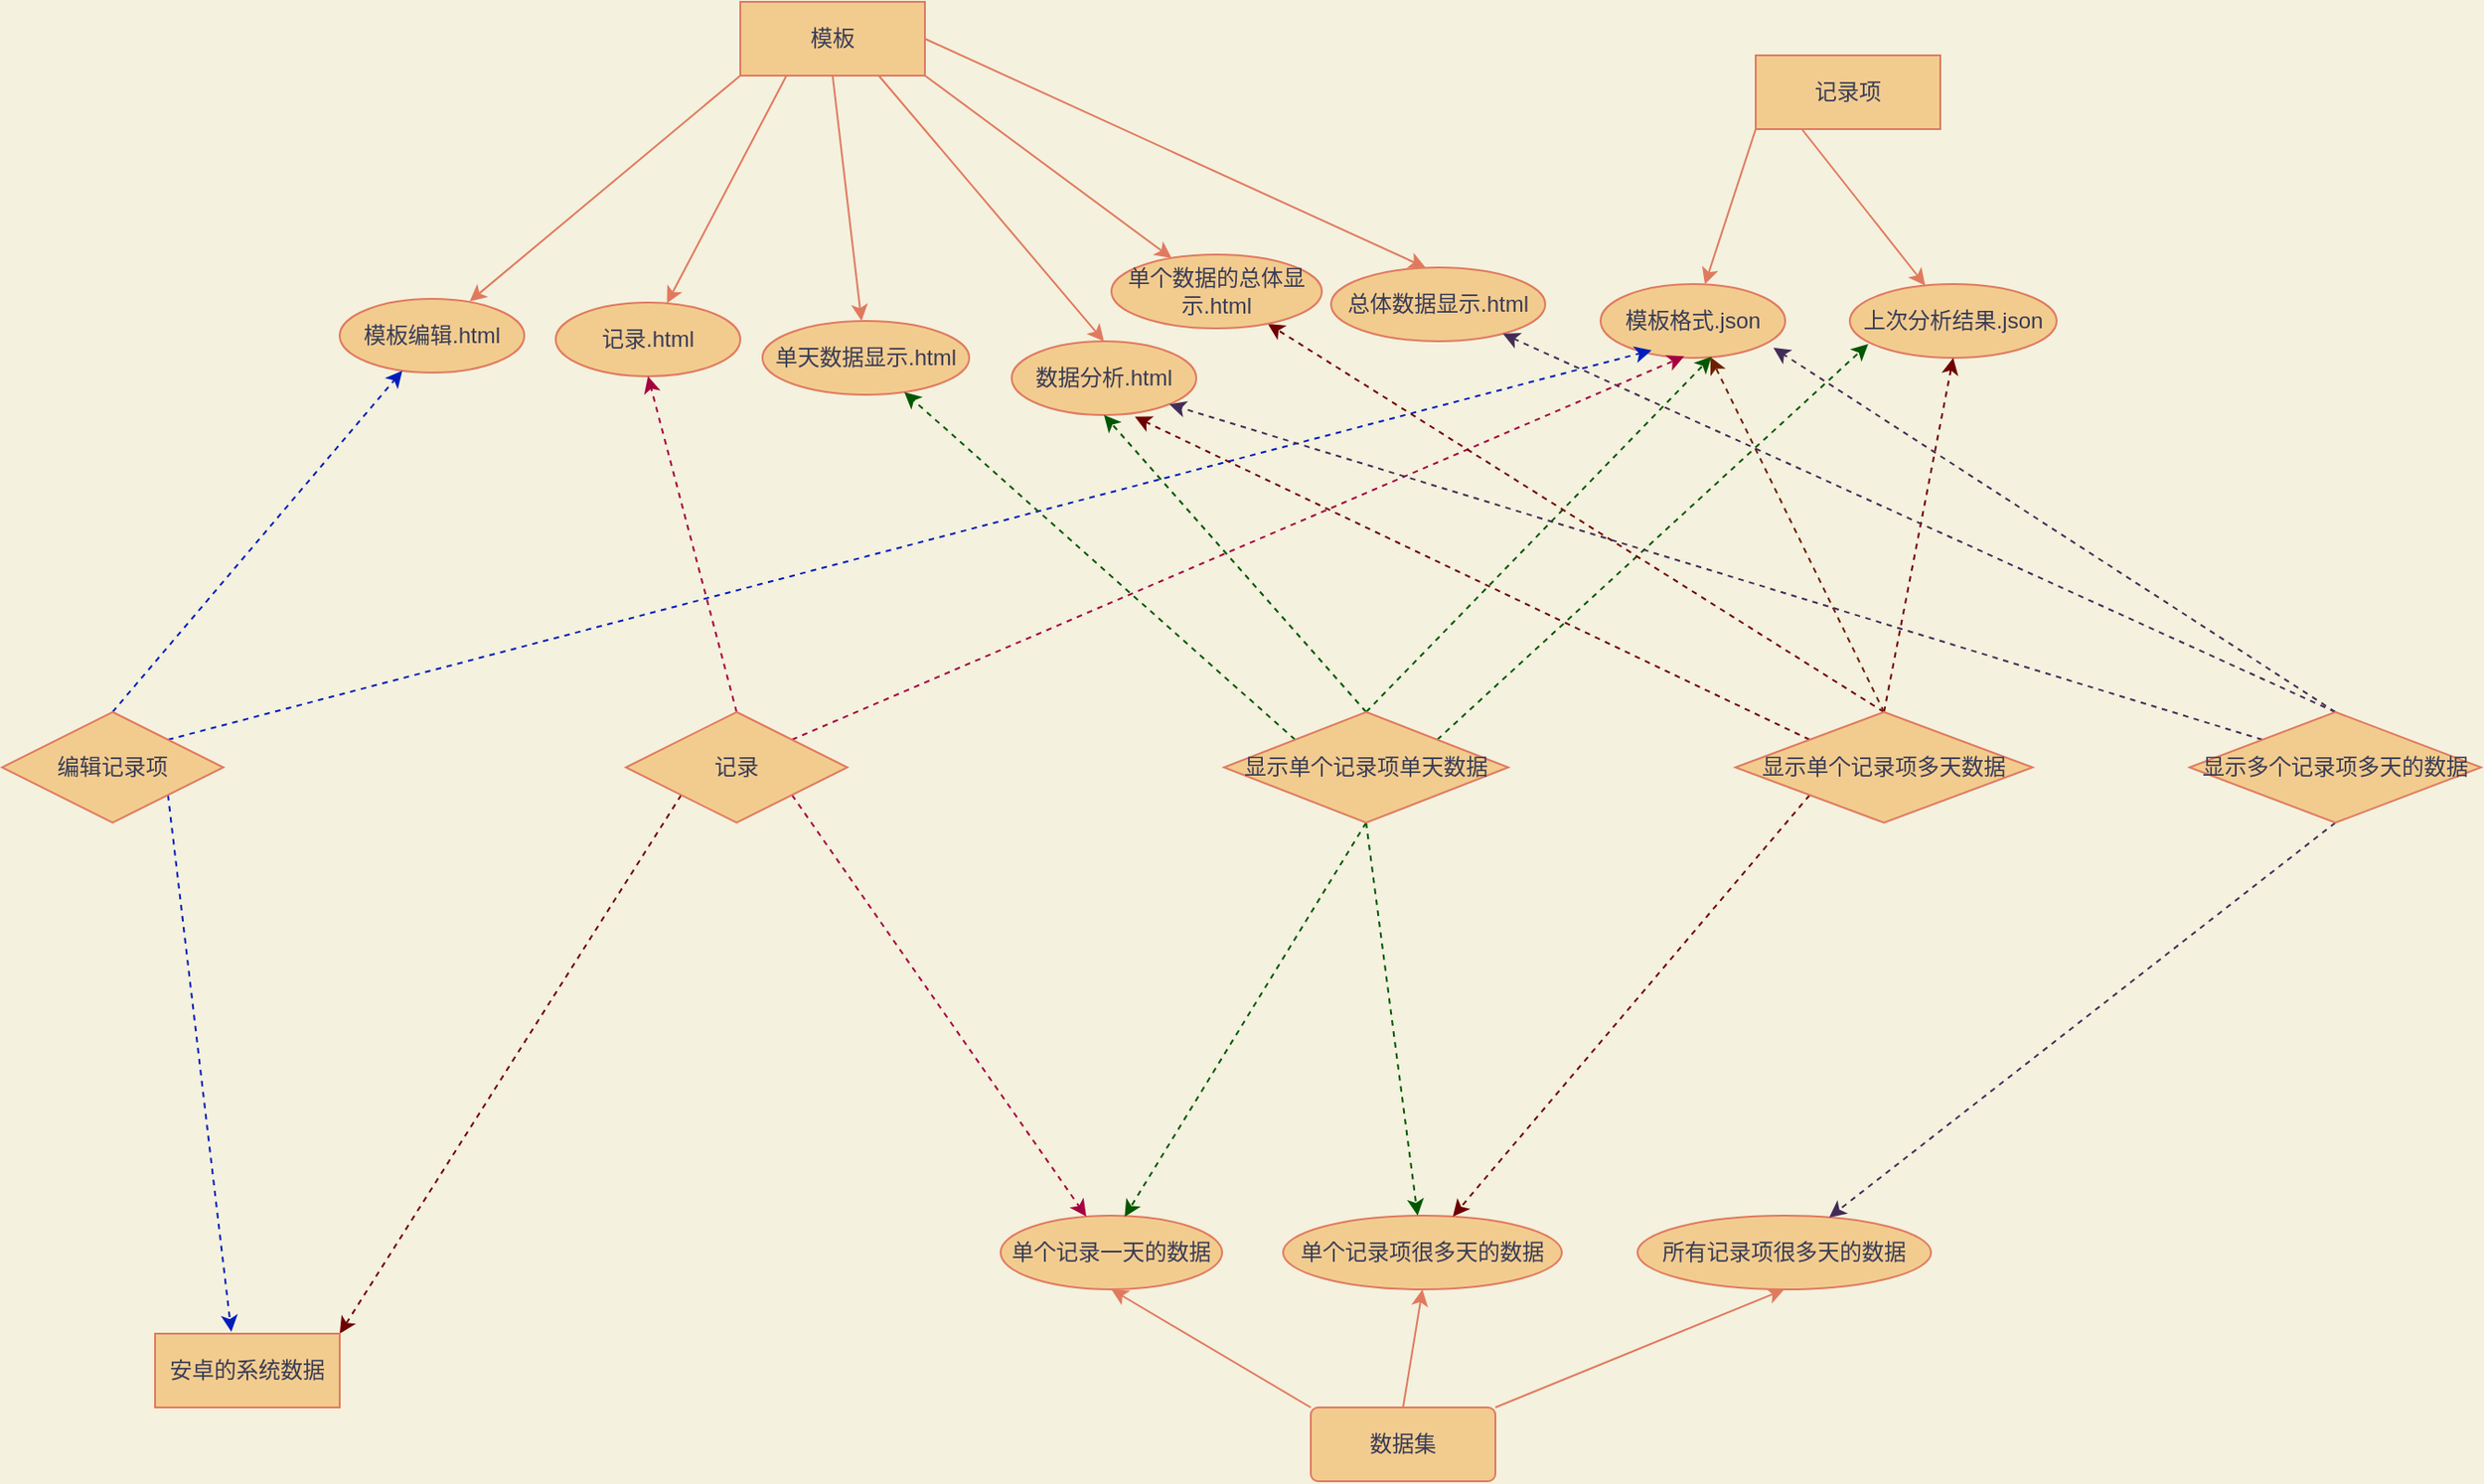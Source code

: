 <mxfile version="13.9.9" type="device"><diagram id="exTjilfBtq1SMOQJMK-v" name="第 1 页"><mxGraphModel dx="1203" dy="1312" grid="0" gridSize="10" guides="1" tooltips="1" connect="1" arrows="1" fold="1" page="0" pageScale="1" pageWidth="827" pageHeight="1169" background="#F4F1DE" math="0" shadow="0"><root><mxCell id="0"/><mxCell id="1" parent="0"/><mxCell id="vbub4yWCvqMmQxIefjcv-10" style="rounded=1;sketch=0;orthogonalLoop=1;jettySize=auto;html=1;exitX=0;exitY=1;exitDx=0;exitDy=0;entryX=0.704;entryY=0.035;entryDx=0;entryDy=0;entryPerimeter=0;strokeColor=#E07A5F;fillColor=#F2CC8F;fontColor=#393C56;" parent="1" source="vbub4yWCvqMmQxIefjcv-1" target="vbub4yWCvqMmQxIefjcv-2" edge="1"><mxGeometry relative="1" as="geometry"/></mxCell><mxCell id="vbub4yWCvqMmQxIefjcv-11" style="edgeStyle=none;rounded=1;sketch=0;orthogonalLoop=1;jettySize=auto;html=1;exitX=0.25;exitY=1;exitDx=0;exitDy=0;strokeColor=#E07A5F;fillColor=#F2CC8F;fontColor=#393C56;" parent="1" source="vbub4yWCvqMmQxIefjcv-1" target="vbub4yWCvqMmQxIefjcv-4" edge="1"><mxGeometry relative="1" as="geometry"/></mxCell><mxCell id="vbub4yWCvqMmQxIefjcv-12" style="edgeStyle=none;rounded=1;sketch=0;orthogonalLoop=1;jettySize=auto;html=1;exitX=0.5;exitY=1;exitDx=0;exitDy=0;strokeColor=#E07A5F;fillColor=#F2CC8F;fontColor=#393C56;" parent="1" source="vbub4yWCvqMmQxIefjcv-1" target="vbub4yWCvqMmQxIefjcv-5" edge="1"><mxGeometry relative="1" as="geometry"/></mxCell><mxCell id="vbub4yWCvqMmQxIefjcv-19" style="edgeStyle=none;rounded=1;sketch=0;orthogonalLoop=1;jettySize=auto;html=1;exitX=0.75;exitY=1;exitDx=0;exitDy=0;entryX=0.5;entryY=0;entryDx=0;entryDy=0;strokeColor=#E07A5F;fillColor=#F2CC8F;fontColor=#393C56;" parent="1" source="vbub4yWCvqMmQxIefjcv-1" target="vbub4yWCvqMmQxIefjcv-17" edge="1"><mxGeometry relative="1" as="geometry"/></mxCell><mxCell id="vbub4yWCvqMmQxIefjcv-20" style="edgeStyle=none;rounded=1;sketch=0;orthogonalLoop=1;jettySize=auto;html=1;exitX=1;exitY=0.5;exitDx=0;exitDy=0;entryX=0.441;entryY=0.001;entryDx=0;entryDy=0;entryPerimeter=0;strokeColor=#E07A5F;fillColor=#F2CC8F;fontColor=#393C56;" parent="1" source="vbub4yWCvqMmQxIefjcv-1" target="vbub4yWCvqMmQxIefjcv-15" edge="1"><mxGeometry relative="1" as="geometry"/></mxCell><mxCell id="vbub4yWCvqMmQxIefjcv-55" style="edgeStyle=none;rounded=1;sketch=0;orthogonalLoop=1;jettySize=auto;html=1;exitX=1;exitY=1;exitDx=0;exitDy=0;strokeColor=#E07A5F;fillColor=#F2CC8F;fontColor=#393C56;" parent="1" source="vbub4yWCvqMmQxIefjcv-1" target="vbub4yWCvqMmQxIefjcv-54" edge="1"><mxGeometry relative="1" as="geometry"/></mxCell><mxCell id="vbub4yWCvqMmQxIefjcv-1" value="模板" style="whiteSpace=wrap;html=1;align=center;rounded=0;sketch=0;strokeColor=#E07A5F;fillColor=#F2CC8F;fontColor=#393C56;" parent="1" vertex="1"><mxGeometry x="215" y="-727" width="100" height="40" as="geometry"/></mxCell><mxCell id="vbub4yWCvqMmQxIefjcv-2" value="模板编辑.html" style="ellipse;whiteSpace=wrap;html=1;align=center;rounded=0;sketch=0;strokeColor=#E07A5F;fillColor=#F2CC8F;fontColor=#393C56;" parent="1" vertex="1"><mxGeometry x="-2" y="-566" width="100" height="40" as="geometry"/></mxCell><mxCell id="vbub4yWCvqMmQxIefjcv-4" value="记录.html" style="ellipse;whiteSpace=wrap;html=1;align=center;rounded=0;sketch=0;strokeColor=#E07A5F;fillColor=#F2CC8F;fontColor=#393C56;" parent="1" vertex="1"><mxGeometry x="115" y="-564" width="100" height="40" as="geometry"/></mxCell><mxCell id="vbub4yWCvqMmQxIefjcv-5" value="单天数据显示.html" style="ellipse;whiteSpace=wrap;html=1;align=center;rounded=0;sketch=0;strokeColor=#E07A5F;fillColor=#F2CC8F;fontColor=#393C56;" parent="1" vertex="1"><mxGeometry x="227" y="-554" width="112" height="40" as="geometry"/></mxCell><mxCell id="vbub4yWCvqMmQxIefjcv-13" style="edgeStyle=none;rounded=1;sketch=0;orthogonalLoop=1;jettySize=auto;html=1;exitX=0;exitY=1;exitDx=0;exitDy=0;strokeColor=#E07A5F;fillColor=#F2CC8F;fontColor=#393C56;" parent="1" source="vbub4yWCvqMmQxIefjcv-6" target="vbub4yWCvqMmQxIefjcv-7" edge="1"><mxGeometry relative="1" as="geometry"/></mxCell><mxCell id="vbub4yWCvqMmQxIefjcv-14" style="edgeStyle=none;rounded=1;sketch=0;orthogonalLoop=1;jettySize=auto;html=1;exitX=0.25;exitY=1;exitDx=0;exitDy=0;strokeColor=#E07A5F;fillColor=#F2CC8F;fontColor=#393C56;" parent="1" source="vbub4yWCvqMmQxIefjcv-6" target="vbub4yWCvqMmQxIefjcv-9" edge="1"><mxGeometry relative="1" as="geometry"/></mxCell><mxCell id="vbub4yWCvqMmQxIefjcv-6" value="记录项" style="whiteSpace=wrap;html=1;align=center;rounded=0;sketch=0;strokeColor=#E07A5F;fillColor=#F2CC8F;fontColor=#393C56;" parent="1" vertex="1"><mxGeometry x="765" y="-698" width="100" height="40" as="geometry"/></mxCell><mxCell id="vbub4yWCvqMmQxIefjcv-7" value="模板格式.json" style="ellipse;whiteSpace=wrap;html=1;align=center;rounded=0;sketch=0;strokeColor=#E07A5F;fillColor=#F2CC8F;fontColor=#393C56;" parent="1" vertex="1"><mxGeometry x="681" y="-574" width="100" height="40" as="geometry"/></mxCell><mxCell id="vbub4yWCvqMmQxIefjcv-9" value="上次分析结果.json" style="ellipse;whiteSpace=wrap;html=1;align=center;rounded=0;sketch=0;strokeColor=#E07A5F;fillColor=#F2CC8F;fontColor=#393C56;" parent="1" vertex="1"><mxGeometry x="816" y="-574" width="112" height="40" as="geometry"/></mxCell><mxCell id="vbub4yWCvqMmQxIefjcv-15" value="总体数据显示.html" style="ellipse;whiteSpace=wrap;html=1;align=center;rounded=0;sketch=0;strokeColor=#E07A5F;fillColor=#F2CC8F;fontColor=#393C56;" parent="1" vertex="1"><mxGeometry x="535" y="-583" width="116" height="40" as="geometry"/></mxCell><mxCell id="vbub4yWCvqMmQxIefjcv-17" value="数据分析.html" style="ellipse;whiteSpace=wrap;html=1;align=center;rounded=0;sketch=0;strokeColor=#E07A5F;fillColor=#F2CC8F;fontColor=#393C56;" parent="1" vertex="1"><mxGeometry x="362" y="-543" width="100" height="40" as="geometry"/></mxCell><mxCell id="vbub4yWCvqMmQxIefjcv-25" style="edgeStyle=none;rounded=1;sketch=0;orthogonalLoop=1;jettySize=auto;html=1;exitX=0;exitY=0;exitDx=0;exitDy=0;entryX=0.5;entryY=1;entryDx=0;entryDy=0;strokeColor=#E07A5F;fillColor=#F2CC8F;fontColor=#393C56;" parent="1" source="vbub4yWCvqMmQxIefjcv-21" target="vbub4yWCvqMmQxIefjcv-22" edge="1"><mxGeometry relative="1" as="geometry"/></mxCell><mxCell id="vbub4yWCvqMmQxIefjcv-26" style="edgeStyle=none;rounded=1;sketch=0;orthogonalLoop=1;jettySize=auto;html=1;exitX=0.5;exitY=0;exitDx=0;exitDy=0;entryX=0.5;entryY=1;entryDx=0;entryDy=0;strokeColor=#E07A5F;fillColor=#F2CC8F;fontColor=#393C56;" parent="1" source="vbub4yWCvqMmQxIefjcv-21" target="vbub4yWCvqMmQxIefjcv-23" edge="1"><mxGeometry relative="1" as="geometry"/></mxCell><mxCell id="vbub4yWCvqMmQxIefjcv-27" style="edgeStyle=none;rounded=1;sketch=0;orthogonalLoop=1;jettySize=auto;html=1;exitX=1;exitY=0;exitDx=0;exitDy=0;entryX=0.5;entryY=1;entryDx=0;entryDy=0;strokeColor=#E07A5F;fillColor=#F2CC8F;fontColor=#393C56;" parent="1" source="vbub4yWCvqMmQxIefjcv-21" target="vbub4yWCvqMmQxIefjcv-24" edge="1"><mxGeometry relative="1" as="geometry"/></mxCell><mxCell id="vbub4yWCvqMmQxIefjcv-21" value="数据集" style="rounded=1;arcSize=10;whiteSpace=wrap;html=1;align=center;sketch=0;strokeColor=#E07A5F;fillColor=#F2CC8F;fontColor=#393C56;" parent="1" vertex="1"><mxGeometry x="524" y="35" width="100" height="40" as="geometry"/></mxCell><mxCell id="vbub4yWCvqMmQxIefjcv-22" value="单个记录一天的数据" style="ellipse;whiteSpace=wrap;html=1;align=center;rounded=0;sketch=0;strokeColor=#E07A5F;fillColor=#F2CC8F;fontColor=#393C56;" parent="1" vertex="1"><mxGeometry x="356" y="-69" width="120" height="40" as="geometry"/></mxCell><mxCell id="vbub4yWCvqMmQxIefjcv-23" value="单个记录项很多天的数据" style="ellipse;whiteSpace=wrap;html=1;align=center;rounded=0;sketch=0;strokeColor=#E07A5F;fillColor=#F2CC8F;fontColor=#393C56;" parent="1" vertex="1"><mxGeometry x="509" y="-69" width="151" height="40" as="geometry"/></mxCell><mxCell id="vbub4yWCvqMmQxIefjcv-24" value="所有记录项很多天的数据" style="ellipse;whiteSpace=wrap;html=1;align=center;rounded=0;sketch=0;strokeColor=#E07A5F;fillColor=#F2CC8F;fontColor=#393C56;" parent="1" vertex="1"><mxGeometry x="701" y="-69" width="159" height="40" as="geometry"/></mxCell><mxCell id="vbub4yWCvqMmQxIefjcv-34" style="edgeStyle=none;rounded=1;sketch=0;orthogonalLoop=1;jettySize=auto;html=1;exitX=0.5;exitY=0;exitDx=0;exitDy=0;strokeColor=#001DBC;fillColor=#0050ef;fontColor=#393C56;dashed=1;" parent="1" source="vbub4yWCvqMmQxIefjcv-29" target="vbub4yWCvqMmQxIefjcv-2" edge="1"><mxGeometry relative="1" as="geometry"/></mxCell><mxCell id="vbub4yWCvqMmQxIefjcv-35" style="edgeStyle=none;rounded=1;sketch=0;orthogonalLoop=1;jettySize=auto;html=1;exitX=1;exitY=0;exitDx=0;exitDy=0;entryX=0.276;entryY=0.898;entryDx=0;entryDy=0;entryPerimeter=0;dashed=1;strokeColor=#001DBC;fillColor=#0050ef;fontColor=#393C56;" parent="1" source="vbub4yWCvqMmQxIefjcv-29" target="vbub4yWCvqMmQxIefjcv-7" edge="1"><mxGeometry relative="1" as="geometry"/></mxCell><mxCell id="vbub4yWCvqMmQxIefjcv-37" style="edgeStyle=none;rounded=1;sketch=0;orthogonalLoop=1;jettySize=auto;html=1;exitX=1;exitY=1;exitDx=0;exitDy=0;entryX=0.413;entryY=-0.025;entryDx=0;entryDy=0;entryPerimeter=0;dashed=1;strokeColor=#001DBC;fillColor=#0050ef;fontColor=#393C56;" parent="1" source="vbub4yWCvqMmQxIefjcv-29" target="vbub4yWCvqMmQxIefjcv-36" edge="1"><mxGeometry relative="1" as="geometry"/></mxCell><mxCell id="vbub4yWCvqMmQxIefjcv-29" value="编辑记录项" style="shape=rhombus;perimeter=rhombusPerimeter;whiteSpace=wrap;html=1;align=center;rounded=0;sketch=0;strokeColor=#E07A5F;fillColor=#F2CC8F;fontColor=#393C56;" parent="1" vertex="1"><mxGeometry x="-185" y="-342" width="120" height="60" as="geometry"/></mxCell><mxCell id="vbub4yWCvqMmQxIefjcv-38" style="edgeStyle=none;rounded=1;sketch=0;orthogonalLoop=1;jettySize=auto;html=1;exitX=0.5;exitY=0;exitDx=0;exitDy=0;entryX=0.5;entryY=1;entryDx=0;entryDy=0;dashed=1;strokeColor=#A50040;fillColor=#d80073;fontColor=#393C56;" parent="1" source="vbub4yWCvqMmQxIefjcv-30" target="vbub4yWCvqMmQxIefjcv-4" edge="1"><mxGeometry relative="1" as="geometry"/></mxCell><mxCell id="vbub4yWCvqMmQxIefjcv-39" style="edgeStyle=none;rounded=1;sketch=0;orthogonalLoop=1;jettySize=auto;html=1;exitX=1;exitY=0;exitDx=0;exitDy=0;entryX=0.453;entryY=0.979;entryDx=0;entryDy=0;entryPerimeter=0;dashed=1;strokeColor=#A50040;fillColor=#d80073;fontColor=#393C56;" parent="1" source="vbub4yWCvqMmQxIefjcv-30" target="vbub4yWCvqMmQxIefjcv-7" edge="1"><mxGeometry relative="1" as="geometry"/></mxCell><mxCell id="vbub4yWCvqMmQxIefjcv-40" style="edgeStyle=none;rounded=1;sketch=0;orthogonalLoop=1;jettySize=auto;html=1;exitX=1;exitY=1;exitDx=0;exitDy=0;dashed=1;strokeColor=#A50040;fillColor=#d80073;fontColor=#393C56;" parent="1" source="vbub4yWCvqMmQxIefjcv-30" target="vbub4yWCvqMmQxIefjcv-22" edge="1"><mxGeometry relative="1" as="geometry"/></mxCell><mxCell id="vbub4yWCvqMmQxIefjcv-41" style="edgeStyle=none;rounded=1;sketch=0;orthogonalLoop=1;jettySize=auto;html=1;exitX=0;exitY=1;exitDx=0;exitDy=0;entryX=1;entryY=0;entryDx=0;entryDy=0;dashed=1;strokeColor=#6F0000;fillColor=#a20025;fontColor=#393C56;" parent="1" source="vbub4yWCvqMmQxIefjcv-30" target="vbub4yWCvqMmQxIefjcv-36" edge="1"><mxGeometry relative="1" as="geometry"/></mxCell><mxCell id="vbub4yWCvqMmQxIefjcv-30" value="记录" style="shape=rhombus;perimeter=rhombusPerimeter;whiteSpace=wrap;html=1;align=center;rounded=0;sketch=0;strokeColor=#E07A5F;fillColor=#F2CC8F;fontColor=#393C56;" parent="1" vertex="1"><mxGeometry x="153" y="-342" width="120" height="60" as="geometry"/></mxCell><mxCell id="vbub4yWCvqMmQxIefjcv-42" style="edgeStyle=none;rounded=1;sketch=0;orthogonalLoop=1;jettySize=auto;html=1;exitX=0;exitY=0;exitDx=0;exitDy=0;dashed=1;strokeColor=#005700;fillColor=#008a00;fontColor=#393C56;" parent="1" source="vbub4yWCvqMmQxIefjcv-31" target="vbub4yWCvqMmQxIefjcv-5" edge="1"><mxGeometry relative="1" as="geometry"/></mxCell><mxCell id="vbub4yWCvqMmQxIefjcv-43" style="edgeStyle=none;rounded=1;sketch=0;orthogonalLoop=1;jettySize=auto;html=1;exitX=0.5;exitY=0;exitDx=0;exitDy=0;entryX=0.601;entryY=0.983;entryDx=0;entryDy=0;entryPerimeter=0;dashed=1;strokeColor=#005700;fillColor=#008a00;fontColor=#393C56;" parent="1" source="vbub4yWCvqMmQxIefjcv-31" target="vbub4yWCvqMmQxIefjcv-7" edge="1"><mxGeometry relative="1" as="geometry"/></mxCell><mxCell id="vbub4yWCvqMmQxIefjcv-44" style="edgeStyle=none;rounded=1;sketch=0;orthogonalLoop=1;jettySize=auto;html=1;exitX=1;exitY=0;exitDx=0;exitDy=0;entryX=0.089;entryY=0.812;entryDx=0;entryDy=0;entryPerimeter=0;dashed=1;strokeColor=#005700;fillColor=#008a00;fontColor=#393C56;" parent="1" source="vbub4yWCvqMmQxIefjcv-31" target="vbub4yWCvqMmQxIefjcv-9" edge="1"><mxGeometry relative="1" as="geometry"/></mxCell><mxCell id="vbub4yWCvqMmQxIefjcv-45" style="edgeStyle=none;rounded=1;sketch=0;orthogonalLoop=1;jettySize=auto;html=1;exitX=0.5;exitY=0;exitDx=0;exitDy=0;entryX=0.5;entryY=1;entryDx=0;entryDy=0;dashed=1;strokeColor=#005700;fillColor=#008a00;fontColor=#393C56;" parent="1" source="vbub4yWCvqMmQxIefjcv-31" target="vbub4yWCvqMmQxIefjcv-17" edge="1"><mxGeometry relative="1" as="geometry"/></mxCell><mxCell id="vbub4yWCvqMmQxIefjcv-46" style="edgeStyle=none;rounded=1;sketch=0;orthogonalLoop=1;jettySize=auto;html=1;exitX=0.5;exitY=1;exitDx=0;exitDy=0;dashed=1;strokeColor=#005700;fillColor=#008a00;fontColor=#393C56;" parent="1" source="vbub4yWCvqMmQxIefjcv-31" target="vbub4yWCvqMmQxIefjcv-23" edge="1"><mxGeometry relative="1" as="geometry"/></mxCell><mxCell id="vbub4yWCvqMmQxIefjcv-47" style="edgeStyle=none;rounded=1;sketch=0;orthogonalLoop=1;jettySize=auto;html=1;exitX=0.5;exitY=1;exitDx=0;exitDy=0;entryX=0.56;entryY=0.016;entryDx=0;entryDy=0;entryPerimeter=0;dashed=1;strokeColor=#005700;fillColor=#008a00;fontColor=#393C56;" parent="1" source="vbub4yWCvqMmQxIefjcv-31" target="vbub4yWCvqMmQxIefjcv-22" edge="1"><mxGeometry relative="1" as="geometry"/></mxCell><mxCell id="vbub4yWCvqMmQxIefjcv-31" value="显示单个记录项单天数据" style="shape=rhombus;perimeter=rhombusPerimeter;whiteSpace=wrap;html=1;align=center;rounded=0;sketch=0;strokeColor=#E07A5F;fillColor=#F2CC8F;fontColor=#393C56;" parent="1" vertex="1"><mxGeometry x="477" y="-342" width="154" height="60" as="geometry"/></mxCell><mxCell id="vbub4yWCvqMmQxIefjcv-49" style="edgeStyle=none;rounded=1;sketch=0;orthogonalLoop=1;jettySize=auto;html=1;exitX=0;exitY=0;exitDx=0;exitDy=0;entryX=0.667;entryY=1.023;entryDx=0;entryDy=0;entryPerimeter=0;dashed=1;strokeColor=#6F0000;fillColor=#a20025;fontColor=#393C56;" parent="1" source="vbub4yWCvqMmQxIefjcv-32" target="vbub4yWCvqMmQxIefjcv-17" edge="1"><mxGeometry relative="1" as="geometry"/></mxCell><mxCell id="vbub4yWCvqMmQxIefjcv-50" style="edgeStyle=none;rounded=1;sketch=0;orthogonalLoop=1;jettySize=auto;html=1;exitX=0.5;exitY=0;exitDx=0;exitDy=0;dashed=1;strokeColor=#6F0000;fillColor=#a20025;fontColor=#393C56;" parent="1" source="vbub4yWCvqMmQxIefjcv-32" target="vbub4yWCvqMmQxIefjcv-54" edge="1"><mxGeometry relative="1" as="geometry"/></mxCell><mxCell id="vbub4yWCvqMmQxIefjcv-51" style="edgeStyle=none;rounded=1;sketch=0;orthogonalLoop=1;jettySize=auto;html=1;exitX=0.5;exitY=0;exitDx=0;exitDy=0;entryX=0.5;entryY=1;entryDx=0;entryDy=0;dashed=1;strokeColor=#6F0000;fillColor=#a20025;fontColor=#393C56;" parent="1" source="vbub4yWCvqMmQxIefjcv-32" target="vbub4yWCvqMmQxIefjcv-9" edge="1"><mxGeometry relative="1" as="geometry"/></mxCell><mxCell id="vbub4yWCvqMmQxIefjcv-52" style="edgeStyle=none;rounded=1;sketch=0;orthogonalLoop=1;jettySize=auto;html=1;exitX=0;exitY=1;exitDx=0;exitDy=0;dashed=1;strokeColor=#6F0000;fillColor=#a20025;fontColor=#393C56;" parent="1" source="vbub4yWCvqMmQxIefjcv-32" target="vbub4yWCvqMmQxIefjcv-23" edge="1"><mxGeometry relative="1" as="geometry"/></mxCell><mxCell id="vbub4yWCvqMmQxIefjcv-57" style="edgeStyle=none;rounded=1;sketch=0;orthogonalLoop=1;jettySize=auto;html=1;exitX=0.5;exitY=0;exitDx=0;exitDy=0;strokeColor=#6D1F00;fillColor=#a0522d;fontColor=#393C56;dashed=1;" parent="1" source="vbub4yWCvqMmQxIefjcv-32" target="vbub4yWCvqMmQxIefjcv-7" edge="1"><mxGeometry relative="1" as="geometry"/></mxCell><mxCell id="vbub4yWCvqMmQxIefjcv-32" value="显示单个记录项多天数据" style="shape=rhombus;perimeter=rhombusPerimeter;whiteSpace=wrap;html=1;align=center;rounded=0;sketch=0;strokeColor=#E07A5F;fillColor=#F2CC8F;fontColor=#393C56;" parent="1" vertex="1"><mxGeometry x="754" y="-342" width="161" height="60" as="geometry"/></mxCell><mxCell id="vbub4yWCvqMmQxIefjcv-53" style="edgeStyle=none;rounded=1;sketch=0;orthogonalLoop=1;jettySize=auto;html=1;exitX=0;exitY=0;exitDx=0;exitDy=0;entryX=1;entryY=1;entryDx=0;entryDy=0;dashed=1;strokeColor=#432D57;fillColor=#76608a;fontColor=#393C56;" parent="1" source="vbub4yWCvqMmQxIefjcv-33" target="vbub4yWCvqMmQxIefjcv-17" edge="1"><mxGeometry relative="1" as="geometry"/></mxCell><mxCell id="vbub4yWCvqMmQxIefjcv-59" style="edgeStyle=none;rounded=1;sketch=0;orthogonalLoop=1;jettySize=auto;html=1;exitX=0.5;exitY=0;exitDx=0;exitDy=0;dashed=1;strokeColor=#432D57;fillColor=#76608a;fontColor=#393C56;" parent="1" source="vbub4yWCvqMmQxIefjcv-33" target="vbub4yWCvqMmQxIefjcv-15" edge="1"><mxGeometry relative="1" as="geometry"/></mxCell><mxCell id="vbub4yWCvqMmQxIefjcv-60" style="edgeStyle=none;rounded=1;sketch=0;orthogonalLoop=1;jettySize=auto;html=1;exitX=0.5;exitY=0;exitDx=0;exitDy=0;entryX=0.936;entryY=0.864;entryDx=0;entryDy=0;entryPerimeter=0;dashed=1;strokeColor=#432D57;fillColor=#76608a;fontColor=#393C56;" parent="1" source="vbub4yWCvqMmQxIefjcv-33" target="vbub4yWCvqMmQxIefjcv-7" edge="1"><mxGeometry relative="1" as="geometry"/></mxCell><mxCell id="vbub4yWCvqMmQxIefjcv-61" style="edgeStyle=none;rounded=1;sketch=0;orthogonalLoop=1;jettySize=auto;html=1;exitX=0.5;exitY=1;exitDx=0;exitDy=0;dashed=1;strokeColor=#432D57;fillColor=#76608a;fontColor=#393C56;" parent="1" source="vbub4yWCvqMmQxIefjcv-33" target="vbub4yWCvqMmQxIefjcv-24" edge="1"><mxGeometry relative="1" as="geometry"/></mxCell><mxCell id="vbub4yWCvqMmQxIefjcv-33" value="显示多个记录项多天的数据" style="shape=rhombus;perimeter=rhombusPerimeter;whiteSpace=wrap;html=1;align=center;rounded=0;sketch=0;strokeColor=#E07A5F;fillColor=#F2CC8F;fontColor=#393C56;" parent="1" vertex="1"><mxGeometry x="1000" y="-342" width="158" height="60" as="geometry"/></mxCell><mxCell id="vbub4yWCvqMmQxIefjcv-36" value="安卓的系统数据" style="whiteSpace=wrap;html=1;align=center;rounded=0;sketch=0;strokeColor=#E07A5F;fillColor=#F2CC8F;fontColor=#393C56;" parent="1" vertex="1"><mxGeometry x="-102" y="-5" width="100" height="40" as="geometry"/></mxCell><mxCell id="vbub4yWCvqMmQxIefjcv-54" value="单个数据的总体显示.html" style="ellipse;whiteSpace=wrap;html=1;align=center;rounded=0;sketch=0;strokeColor=#E07A5F;fillColor=#F2CC8F;fontColor=#393C56;" parent="1" vertex="1"><mxGeometry x="416" y="-590" width="114" height="40" as="geometry"/></mxCell></root></mxGraphModel></diagram></mxfile>